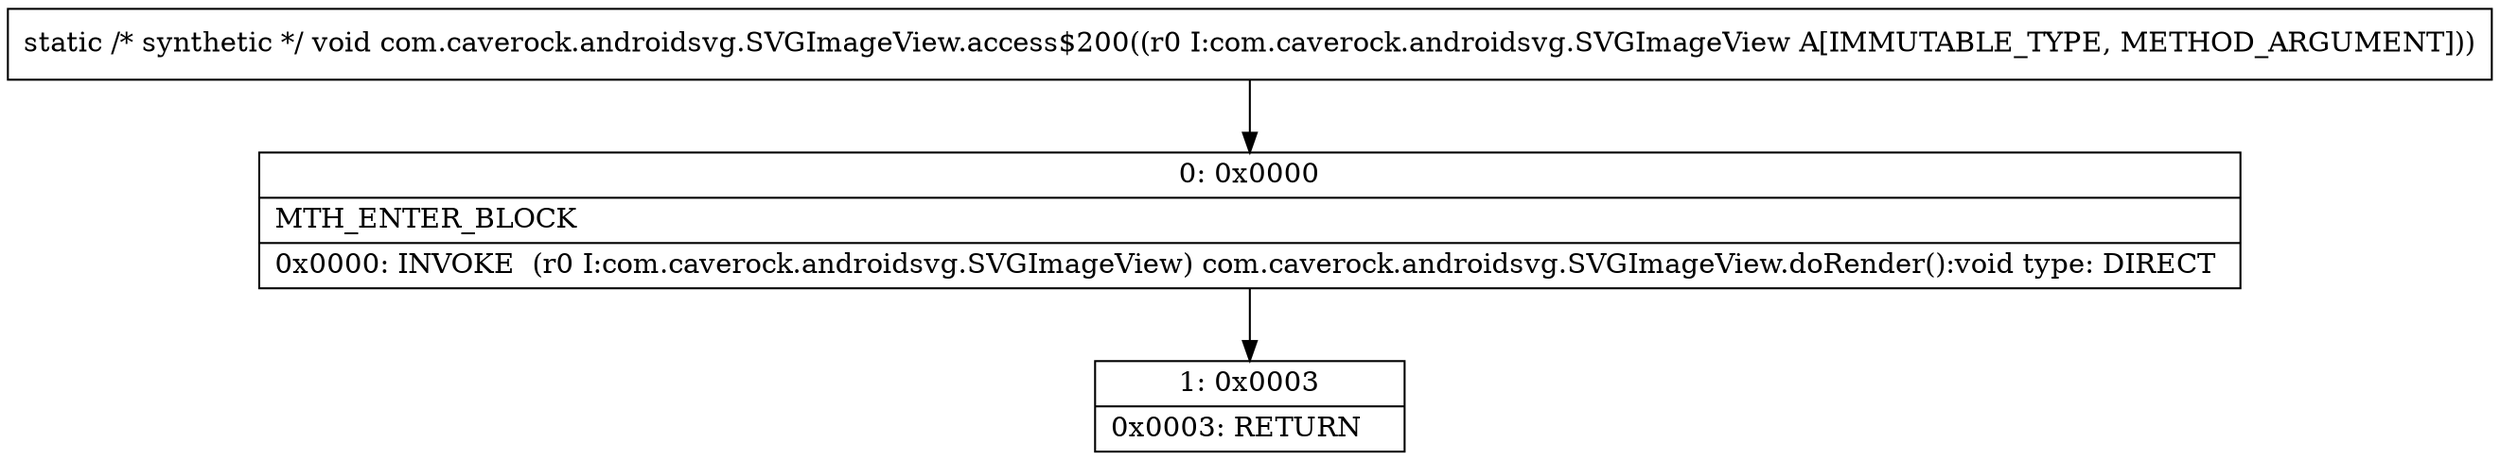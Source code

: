 digraph "CFG forcom.caverock.androidsvg.SVGImageView.access$200(Lcom\/caverock\/androidsvg\/SVGImageView;)V" {
Node_0 [shape=record,label="{0\:\ 0x0000|MTH_ENTER_BLOCK\l|0x0000: INVOKE  (r0 I:com.caverock.androidsvg.SVGImageView) com.caverock.androidsvg.SVGImageView.doRender():void type: DIRECT \l}"];
Node_1 [shape=record,label="{1\:\ 0x0003|0x0003: RETURN   \l}"];
MethodNode[shape=record,label="{static \/* synthetic *\/ void com.caverock.androidsvg.SVGImageView.access$200((r0 I:com.caverock.androidsvg.SVGImageView A[IMMUTABLE_TYPE, METHOD_ARGUMENT])) }"];
MethodNode -> Node_0;
Node_0 -> Node_1;
}

